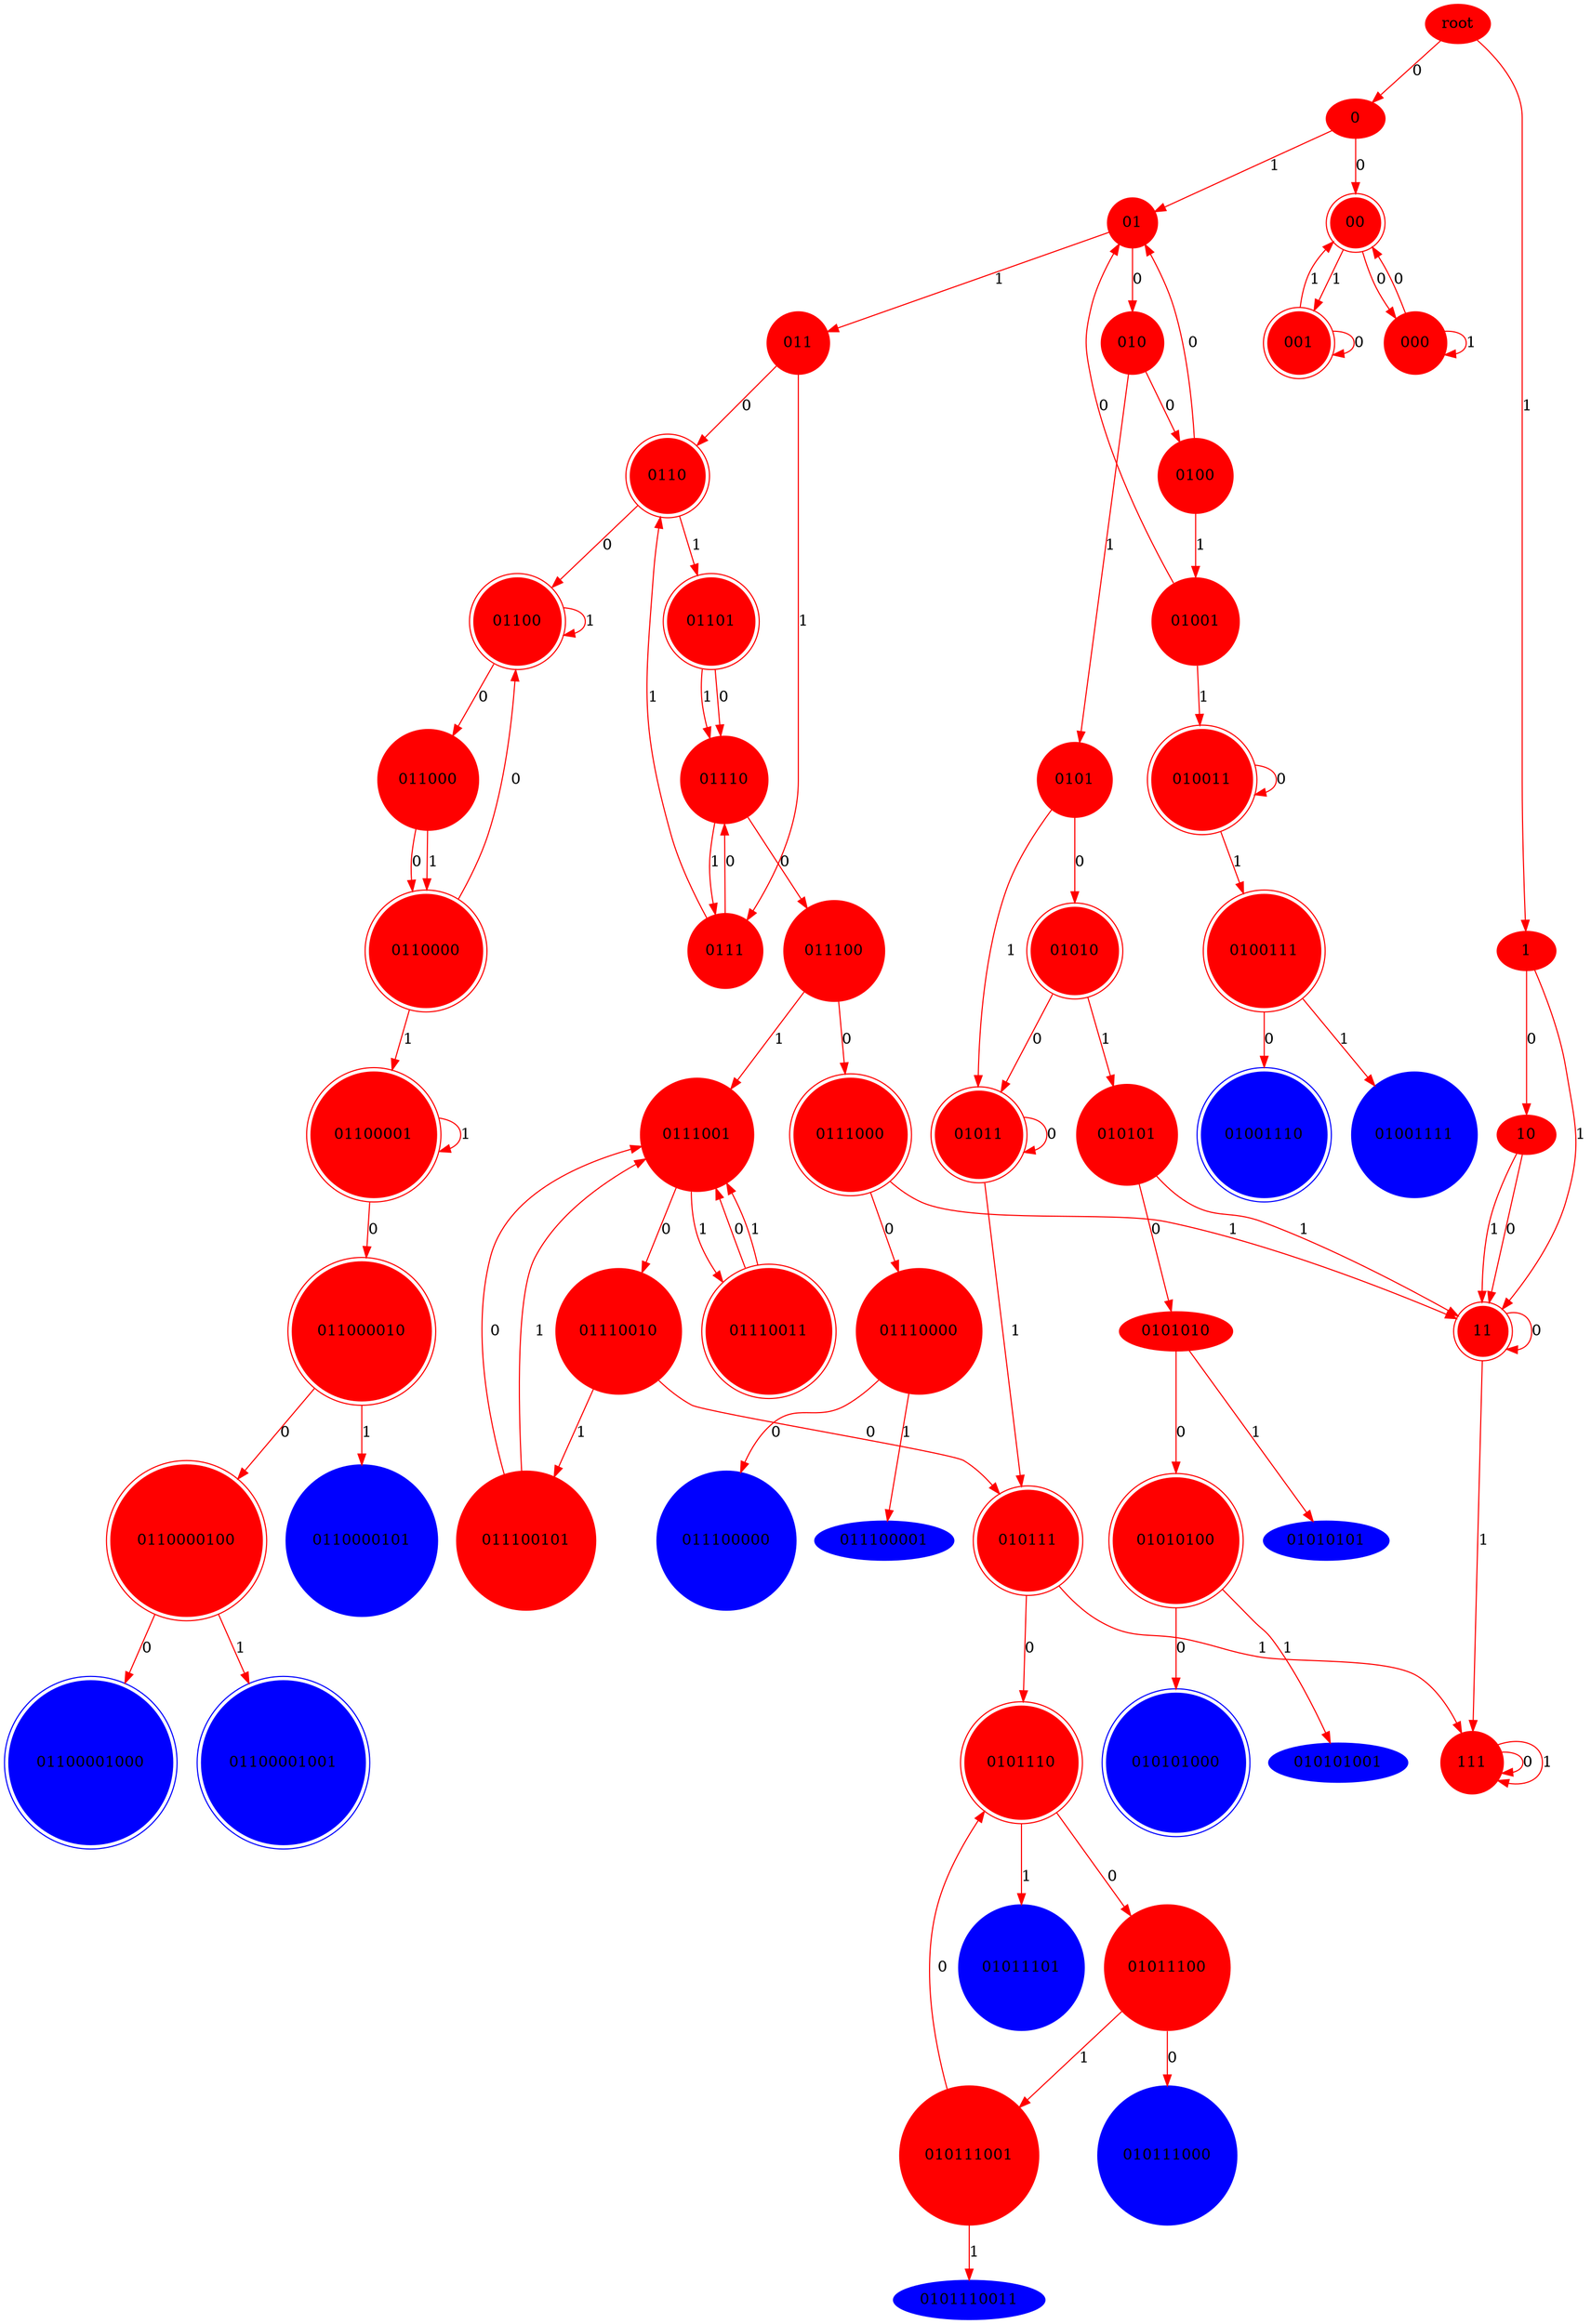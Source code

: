 digraph{ 
root  [color = red, style=filled]
0 [color = red, style=filled]
root -> 0 [color = red, label = 0] 
1 [color = red, style=filled]
root -> 1 [color = red, label = 1] 
00 [color = red, style=filled, shape=doublecircle]
0 -> 00 [color = red, label = 0] 
01 [color = red, style=filled, shape=Mcircle]
0 -> 01 [color = red, label = 1] 
10 [color = red, style=filled]
1 -> 10 [color = red, label = 0] 
11 [color = red, style=filled, shape=doublecircle]
1 -> 11 [color = red, label = 1] 
000 [color = red, style=filled, shape=Mcircle]
00 -> 000 [color = red, label = 0] 
001 [color = red, style=filled, shape=doublecircle]
00 -> 001 [color = red, label = 1] 
010 [color = red, style=filled, shape=Mcircle]
01 -> 010 [color = red, label = 0] 
011 [color = red, style=filled, shape=Mcircle]
01 -> 011 [color = red, label = 1] 
10 -> 11 [color = red, label = 0] 
10 -> 11 [color = red, label = 1] 
11 -> 11 [color = red, label = 0] 
111 [color = red, style=filled, shape=Mcircle]
11 -> 111 [color = red, label = 1] 
000 -> 00 [color = red, label = 0] 
000 -> 000 [color = red, label = 1] 
001 -> 001 [color = red, label = 0] 
001 -> 00 [color = red, label = 1] 
0100 [color = red, style=filled, shape=Mcircle]
010 -> 0100 [color = red, label = 0] 
0101 [color = red, style=filled, shape=Mcircle]
010 -> 0101 [color = red, label = 1] 
0110 [color = red, style=filled, shape=doublecircle]
011 -> 0110 [color = red, label = 0] 
0111 [color = red, style=filled, shape=Mcircle]
011 -> 0111 [color = red, label = 1] 
111 -> 111 [color = red, label = 0] 
111 -> 111 [color = red, label = 1] 
0100 -> 01 [color = red, label = 0] 
01001 [color = red, style=filled, shape=Mcircle]
0100 -> 01001 [color = red, label = 1] 
01010 [color = red, style=filled, shape=doublecircle]
0101 -> 01010 [color = red, label = 0] 
01011 [color = red, style=filled, shape=doublecircle]
0101 -> 01011 [color = red, label = 1] 
01100 [color = red, style=filled, shape=doublecircle]
0110 -> 01100 [color = red, label = 0] 
01101 [color = red, style=filled, shape=doublecircle]
0110 -> 01101 [color = red, label = 1] 
01110 [color = red, style=filled, shape=Mcircle]
0111 -> 01110 [color = red, label = 0] 
0111 -> 0110 [color = red, label = 1] 
01001 -> 01 [color = red, label = 0] 
010011 [color = red, style=filled, shape=doublecircle]
01001 -> 010011 [color = red, label = 1] 
01010 -> 01011 [color = red, label = 0] 
010101 [color = red, style=filled, shape=Mcircle]
01010 -> 010101 [color = red, label = 1] 
01011 -> 01011 [color = red, label = 0] 
010111 [color = red, style=filled, shape=doublecircle]
01011 -> 010111 [color = red, label = 1] 
011000 [color = red, style=filled, shape=Mcircle]
01100 -> 011000 [color = red, label = 0] 
01100 -> 01100 [color = red, label = 1] 
01101 -> 01110 [color = red, label = 0] 
01101 -> 01110 [color = red, label = 1] 
011100 [color = red, style=filled, shape=Mcircle]
01110 -> 011100 [color = red, label = 0] 
01110 -> 0111 [color = red, label = 1] 
010011 -> 010011 [color = red, label = 0] 
0100111 [color = red, style=filled, shape=doublecircle]
010011 -> 0100111 [color = red, label = 1] 
0101010 [color = red, style=filled]
010101 -> 0101010 [color = red, label = 0] 
010101 -> 11 [color = red, label = 1] 
0101110 [color = red, style=filled, shape=doublecircle]
010111 -> 0101110 [color = red, label = 0] 
010111 -> 111 [color = red, label = 1] 
0110000 [color = red, style=filled, shape=doublecircle]
011000 -> 0110000 [color = red, label = 0] 
011000 -> 0110000 [color = red, label = 1] 
0111000 [color = red, style=filled, shape=doublecircle]
011100 -> 0111000 [color = red, label = 0] 
0111001 [color = red, style=filled, shape=Mcircle]
011100 -> 0111001 [color = red, label = 1] 
01001110 [color = blue, style=filled, shape=doublecircle]
0100111 -> 01001110 [color = red, label = 0] 
01001111 [color = blue, style=filled, shape=Mcircle]
0100111 -> 01001111 [color = red, label = 1] 
01010100 [color = red, style=filled, shape=doublecircle]
0101010 -> 01010100 [color = red, label = 0] 
01010101 [color = blue, style=filled]
0101010 -> 01010101 [color = red, label = 1] 
01011100 [color = red, style=filled, shape=Mcircle]
0101110 -> 01011100 [color = red, label = 0] 
01011101 [color = blue, style=filled, shape=Mcircle]
0101110 -> 01011101 [color = red, label = 1] 
0110000 -> 01100 [color = red, label = 0] 
01100001 [color = red, style=filled, shape=doublecircle]
0110000 -> 01100001 [color = red, label = 1] 
01110000 [color = red, style=filled, shape=Mcircle]
0111000 -> 01110000 [color = red, label = 0] 
0111000 -> 11 [color = red, label = 1] 
01110010 [color = red, style=filled, shape=Mcircle]
0111001 -> 01110010 [color = red, label = 0] 
01110011 [color = red, style=filled, shape=doublecircle]
0111001 -> 01110011 [color = red, label = 1] 
010101000 [color = blue, style=filled, shape=doublecircle]
01010100 -> 010101000 [color = red, label = 0] 
010101001 [color = blue, style=filled]
01010100 -> 010101001 [color = red, label = 1] 
010111000 [color = blue, style=filled, shape=Mcircle]
01011100 -> 010111000 [color = red, label = 0] 
010111001 [color = red, style=filled, shape=Mcircle]
01011100 -> 010111001 [color = red, label = 1] 
011000010 [color = red, style=filled, shape=doublecircle]
01100001 -> 011000010 [color = red, label = 0] 
01100001 -> 01100001 [color = red, label = 1] 
011100000 [color = blue, style=filled, shape=Mcircle]
01110000 -> 011100000 [color = red, label = 0] 
011100001 [color = blue, style=filled]
01110000 -> 011100001 [color = red, label = 1] 
01110010 -> 010111 [color = red, label = 0] 
011100101 [color = red, style=filled, shape=Mcircle]
01110010 -> 011100101 [color = red, label = 1] 
01110011 -> 0111001 [color = red, label = 0] 
01110011 -> 0111001 [color = red, label = 1] 
010111001 -> 0101110 [color = red, label = 0] 
0101110011 [color = blue, style=filled]
010111001 -> 0101110011 [color = red, label = 1] 
0110000100 [color = red, style=filled, shape=doublecircle]
011000010 -> 0110000100 [color = red, label = 0] 
0110000101 [color = blue, style=filled, shape=Mcircle]
011000010 -> 0110000101 [color = red, label = 1] 
011100101 -> 0111001 [color = red, label = 0] 
011100101 -> 0111001 [color = red, label = 1] 
01100001000 [color = blue, style=filled, shape=doublecircle]
0110000100 -> 01100001000 [color = red, label = 0] 
01100001001 [color = blue, style=filled, shape=doublecircle]
0110000100 -> 01100001001 [color = red, label = 1] 
} 
